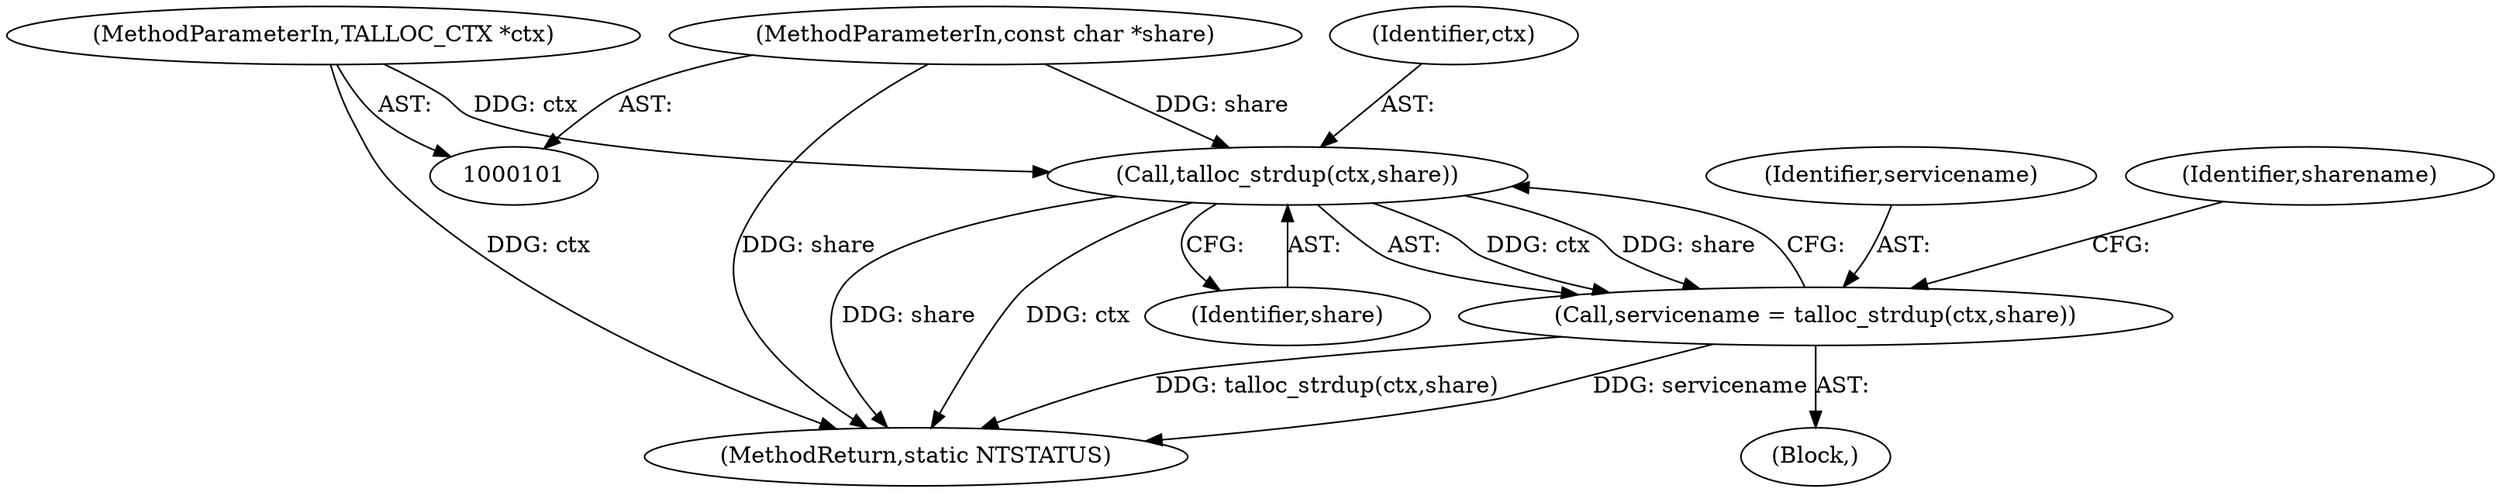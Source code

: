 digraph "0_samba_d724f835acb9f4886c0001af32cd325dbbf1f895@API" {
"1000142" [label="(Call,talloc_strdup(ctx,share))"];
"1000102" [label="(MethodParameterIn,TALLOC_CTX *ctx)"];
"1000104" [label="(MethodParameterIn,const char *share)"];
"1000140" [label="(Call,servicename = talloc_strdup(ctx,share))"];
"1000143" [label="(Identifier,ctx)"];
"1000141" [label="(Identifier,servicename)"];
"1000102" [label="(MethodParameterIn,TALLOC_CTX *ctx)"];
"1000140" [label="(Call,servicename = talloc_strdup(ctx,share))"];
"1000104" [label="(MethodParameterIn,const char *share)"];
"1000142" [label="(Call,talloc_strdup(ctx,share))"];
"1000112" [label="(Block,)"];
"1000146" [label="(Identifier,sharename)"];
"1000173" [label="(MethodReturn,static NTSTATUS)"];
"1000144" [label="(Identifier,share)"];
"1000142" -> "1000140"  [label="AST: "];
"1000142" -> "1000144"  [label="CFG: "];
"1000143" -> "1000142"  [label="AST: "];
"1000144" -> "1000142"  [label="AST: "];
"1000140" -> "1000142"  [label="CFG: "];
"1000142" -> "1000173"  [label="DDG: share"];
"1000142" -> "1000173"  [label="DDG: ctx"];
"1000142" -> "1000140"  [label="DDG: ctx"];
"1000142" -> "1000140"  [label="DDG: share"];
"1000102" -> "1000142"  [label="DDG: ctx"];
"1000104" -> "1000142"  [label="DDG: share"];
"1000102" -> "1000101"  [label="AST: "];
"1000102" -> "1000173"  [label="DDG: ctx"];
"1000104" -> "1000101"  [label="AST: "];
"1000104" -> "1000173"  [label="DDG: share"];
"1000140" -> "1000112"  [label="AST: "];
"1000141" -> "1000140"  [label="AST: "];
"1000146" -> "1000140"  [label="CFG: "];
"1000140" -> "1000173"  [label="DDG: talloc_strdup(ctx,share)"];
"1000140" -> "1000173"  [label="DDG: servicename"];
}
